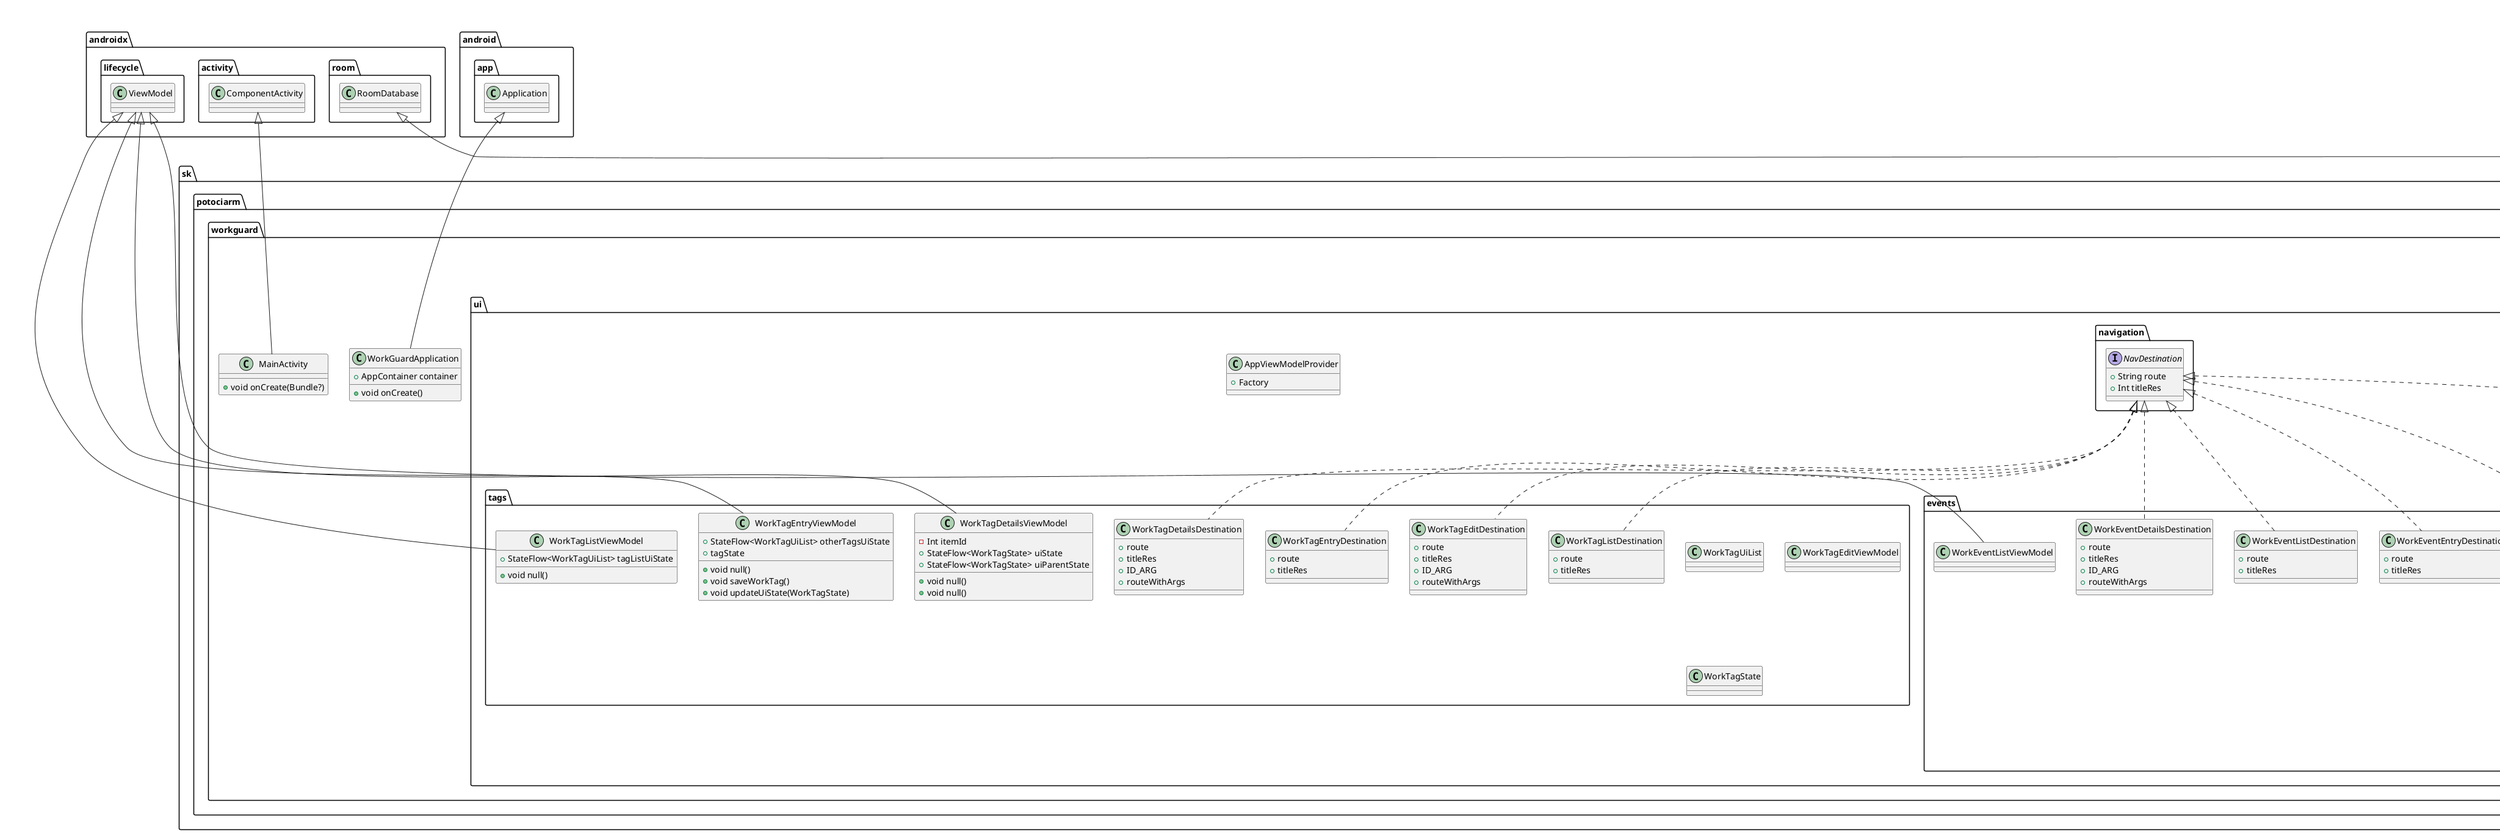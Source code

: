 @startuml
interface sk.potociarm.workguard.data.workevent.WorkEventDao {
+ void insert(WorkEvent)
+ void update(WorkEvent)
+ void delete(WorkEvent)
+ void deleteById(Int)
+ Flow<WorkEvent?> getWorkEvent(Int)
+ List<WorkEvent> getAllWorkEvents()
+ Flow<List<WorkEvent>> getAllWorkEventsFlow()
+ Flow<WorkEventWithTag> getWorkEventsWithTag(Int)
+ void releaseTagFromEvents(Int)
}

class sk.potociarm.workguard.WorkGuardApplication {
+ AppContainer container
+ void onCreate()
}


class sk.potociarm.workguard.ui.events.WorkEventDetailsViewModel {
}
class sk.potociarm.workguard.ui.events.WorkEventDetailUiState {
}
class sk.potociarm.workguard.ui.events.WorkEventEditDestination {
+  route
+  titleRes
+  ID_ARG
+  routeWithArgs
}

interface sk.potociarm.workguard.data.workevent.WorkEventsRepository {
+ Flow<List<WorkEvent>> getAllWorkEventsStream()
+ List<WorkEvent> getAllWorkEvents()
+ Flow<WorkEvent?> getWorkEventStream(Int)
+ void insertWorkEvent(WorkEvent)
+ void deleteWorkEvent(WorkEvent)
+ void deleteWorkEventById(Int)
+ void updateWorkEvent(WorkEvent)
+ Flow<Map<LocalDate, List<WorkEvent>>> getWorkEventsGroupedByDay()
+ Flow<WorkEventWithTag> getWorkEventsWithTag(Int)
+ void releaseTagFromEvents(Int)
}

class sk.potociarm.workguard.ui.events.WorkEventEntryViewModel {
}
interface sk.potociarm.workguard.data.AppContainer {
+ WorkTagsRepository tagRepository
+ WorkEventsRepository eventRepository
}

class sk.potociarm.workguard.data.AppDataContainer {
+ WorkTagsRepository tagRepository
+ WorkEventsRepository eventRepository
}

class sk.potociarm.workguard.ui.tags.WorkTagEntryViewModel {
+ StateFlow<WorkTagUiList> otherTagsUiState
+  tagState
+ void null()
+ void saveWorkTag()
+ void updateUiState(WorkTagState)
}


class sk.potociarm.workguard.ui.tags.WorkTagDetailsViewModel {
- Int itemId
+ StateFlow<WorkTagState> uiState
+ StateFlow<WorkTagState> uiParentState
+ void null()
+ void null()
}


class sk.potociarm.workguard.ui.events.WorkEventListViewModel {
}
class sk.potociarm.workguard.ui.tags.WorkTagListViewModel {
+ StateFlow<WorkTagUiList> tagListUiState
+ void null()
}


class sk.potociarm.workguard.ui.home.HomeScreen {
+  route
+  titleRes
}

interface sk.potociarm.workguard.ui.navigation.NavDestination {
+ String route
+ Int titleRes
}

class sk.potociarm.workguard.ui.tags.WorkTagListDestination {
+  route
+  titleRes
}

class sk.potociarm.workguard.ui.events.WorkEventEntryDestination {
+  route
+  titleRes
}

class sk.potociarm.workguard.MainActivity {
+ void onCreate(Bundle?)
}

class sk.potociarm.workguard.data.workevent.null {
}
class sk.potociarm.workguard.data.workevent.WorkEvent {
}
class sk.potociarm.workguard.data.workevent.WorkEventWithTag {
}
class sk.potociarm.workguard.data.worktag.OfflineWorkTagsRepository {
+ Flow<List<WorkTag>> getAllWorkTagsStream()
+ Flow<List<WorkTag>> getOtherWorkTagsStream(Int)
+ Flow<List<WorkTag>> getWorkTagChild(Int)
+ Flow<WorkTag?> getWorkTagParentStream(Int)
+ Flow<WorkTag?> getWorkTagStream(Int)
+ void insertWorkTag(WorkTag)
+ void deleteWorkTag(WorkTag)
+ void deleteById(Int)
+ void updateWorkTag(WorkTag)
}

class sk.potociarm.workguard.ui.tags.WorkTagEditDestination {
+  route
+  titleRes
+  ID_ARG
+  routeWithArgs
}

class sk.potociarm.workguard.ui.tags.WorkTagUiList {
}
class sk.potociarm.workguard.ui.events.WorkEventListDestination {
+  route
+  titleRes
}

class com.example.compose.ColorFamily {
}
class sk.potociarm.workguard.ui.AppViewModelProvider {
+  Factory
}

class sk.potociarm.workguard.ui.events.WorkEventState {
}
class sk.potociarm.workguard.ui.events.WorkEventListState {
}
class sk.potociarm.workguard.ui.events.WorkEventStateMap {
}
class sk.potociarm.workguard.ui.tags.WorkTagEntryDestination {
+  route
+  titleRes
}

interface sk.potociarm.workguard.data.worktag.WorkTagsRepository {
+ Flow<List<WorkTag>> getAllWorkTagsStream()
+ Flow<List<WorkTag>> getWorkTagChild(Int)
+ Flow<WorkTag?> getWorkTagStream(Int)
+ Flow<List<WorkTag>> getOtherWorkTagsStream(Int)
+ Flow<WorkTag?> getWorkTagParentStream(Int)
+ void insertWorkTag(WorkTag)
+ void deleteWorkTag(WorkTag)
+ void deleteById(Int)
+ void updateWorkTag(WorkTag)
}

class sk.potociarm.workguard.ui.tags.WorkTagEditViewModel {
}
class sk.potociarm.workguard.ui.tags.WorkTagDetailsDestination {
+  route
+  titleRes
+  ID_ARG
+  routeWithArgs
}

class sk.potociarm.workguard.data.workevent.OfflineWorkEventsRepository {
+ List<WorkEvent> getAllWorkEvents()
+ Flow<List<WorkEvent>> getAllWorkEventsStream()
+ Flow<WorkEvent?> getWorkEventStream(Int)
+ void insertWorkEvent(WorkEvent)
+ void deleteWorkEvent(WorkEvent)
+ void deleteWorkEventById(Int)
+ void updateWorkEvent(WorkEvent)
+ Flow<Map<LocalDate, List<WorkEvent>>> getWorkEventsGroupedByDay()
+ Flow<WorkEventWithTag> getWorkEventsWithTag(Int)
+ void releaseTagFromEvents(Int)
}

interface sk.potociarm.workguard.data.worktag.WorkTagDao {
+ void insert(WorkTag)
+ void update(WorkTag)
+ void delete(WorkTag)
+ void deleteById(Int)
+ Flow<WorkTag?> getWorkTag(Int)
+ Flow<WorkTag> getWorkTagParent(Int)
+ Flow<List<WorkTag>> getWorkTagChild(Int)
+ Flow<List<WorkTag>> getAllWorkTags()
+ Flow<List<WorkTag>> getOtherWorkTags(Int)
}

class sk.potociarm.workguard.ui.events.WorkEventEditViewModel {
}
class sk.potociarm.workguard.ui.tags.WorkTagState {
}
class sk.potociarm.workguard.data.worktag.null {
}
class sk.potociarm.workguard.data.worktag.WorkTag {
}
class sk.potociarm.workguard.ui.events.WorkEventDetailsDestination {
+  route
+  titleRes
+  ID_ARG
+  routeWithArgs
}

class sk.potociarm.workguard.data.null {
}
class sk.potociarm.workguard.data.null {
}
class sk.potociarm.workguard.data.null {
}
class sk.potociarm.workguard.data.WorkGuardDatabase$MyAutoMigration {
}
class sk.potociarm.workguard.data.WorkGuardDatabase$Companion {
- WorkGuardDatabase? Instance
+ WorkGuardDatabase getDatabase(Context)
}


class sk.potociarm.workguard.data.WorkGuardDatabase$Converters {
+ LocalDate fromLocalDate(Int)
+ Int localDateToInt(LocalDate)
+ LocalTime? fromLocalTime(Int?)
+ Int? localTimeToInt(LocalTime?)
}

abstract class sk.potociarm.workguard.data.WorkGuardDatabase {
+ WorkEventDao workEventDao()
+ WorkTagDao workTagDao()
}



android.app.Application <|-- sk.potociarm.workguard.WorkGuardApplication
sk.potociarm.workguard.ui.navigation.NavDestination <|.. sk.potociarm.workguard.ui.events.WorkEventEditDestination
sk.potociarm.workguard.data.AppContainer <|.. sk.potociarm.workguard.data.AppDataContainer
androidx.lifecycle.ViewModel <|-- sk.potociarm.workguard.ui.tags.WorkTagEntryViewModel
androidx.lifecycle.ViewModel <|-- sk.potociarm.workguard.ui.tags.WorkTagDetailsViewModel
androidx.lifecycle.ViewModel <|-- sk.potociarm.workguard.ui.events.WorkEventListViewModel
androidx.lifecycle.ViewModel <|-- sk.potociarm.workguard.ui.tags.WorkTagListViewModel
sk.potociarm.workguard.ui.navigation.NavDestination <|.. sk.potociarm.workguard.ui.home.HomeScreen
sk.potociarm.workguard.ui.navigation.NavDestination <|.. sk.potociarm.workguard.ui.tags.WorkTagListDestination
sk.potociarm.workguard.ui.navigation.NavDestination <|.. sk.potociarm.workguard.ui.events.WorkEventEntryDestination
androidx.activity.ComponentActivity <|-- sk.potociarm.workguard.MainActivity
sk.potociarm.workguard.data.worktag.WorkTagsRepository <|.. sk.potociarm.workguard.data.worktag.OfflineWorkTagsRepository
sk.potociarm.workguard.ui.navigation.NavDestination <|.. sk.potociarm.workguard.ui.tags.WorkTagEditDestination
sk.potociarm.workguard.ui.navigation.NavDestination <|.. sk.potociarm.workguard.ui.events.WorkEventListDestination
sk.potociarm.workguard.ui.navigation.NavDestination <|.. sk.potociarm.workguard.ui.tags.WorkTagEntryDestination
sk.potociarm.workguard.ui.navigation.NavDestination <|.. sk.potociarm.workguard.ui.tags.WorkTagDetailsDestination
sk.potociarm.workguard.data.workevent.WorkEventsRepository <|.. sk.potociarm.workguard.data.workevent.OfflineWorkEventsRepository
sk.potociarm.workguard.ui.navigation.NavDestination <|.. sk.potociarm.workguard.ui.events.WorkEventDetailsDestination
sk.potociarm.workguard.data.WorkGuardDatabase +.. sk.potociarm.workguard.data.WorkGuardDatabase$MyAutoMigration
sk.potociarm.workguard.data.AutoMigrationSpec <|.. sk.potociarm.workguard.data.WorkGuardDatabase$MyAutoMigration
sk.potociarm.workguard.data.WorkGuardDatabase +.. sk.potociarm.workguard.data.WorkGuardDatabase$Companion
sk.potociarm.workguard.data.WorkGuardDatabase +.. sk.potociarm.workguard.data.WorkGuardDatabase$Converters
androidx.room.RoomDatabase <|-- sk.potociarm.workguard.data.WorkGuardDatabase
@enduml
